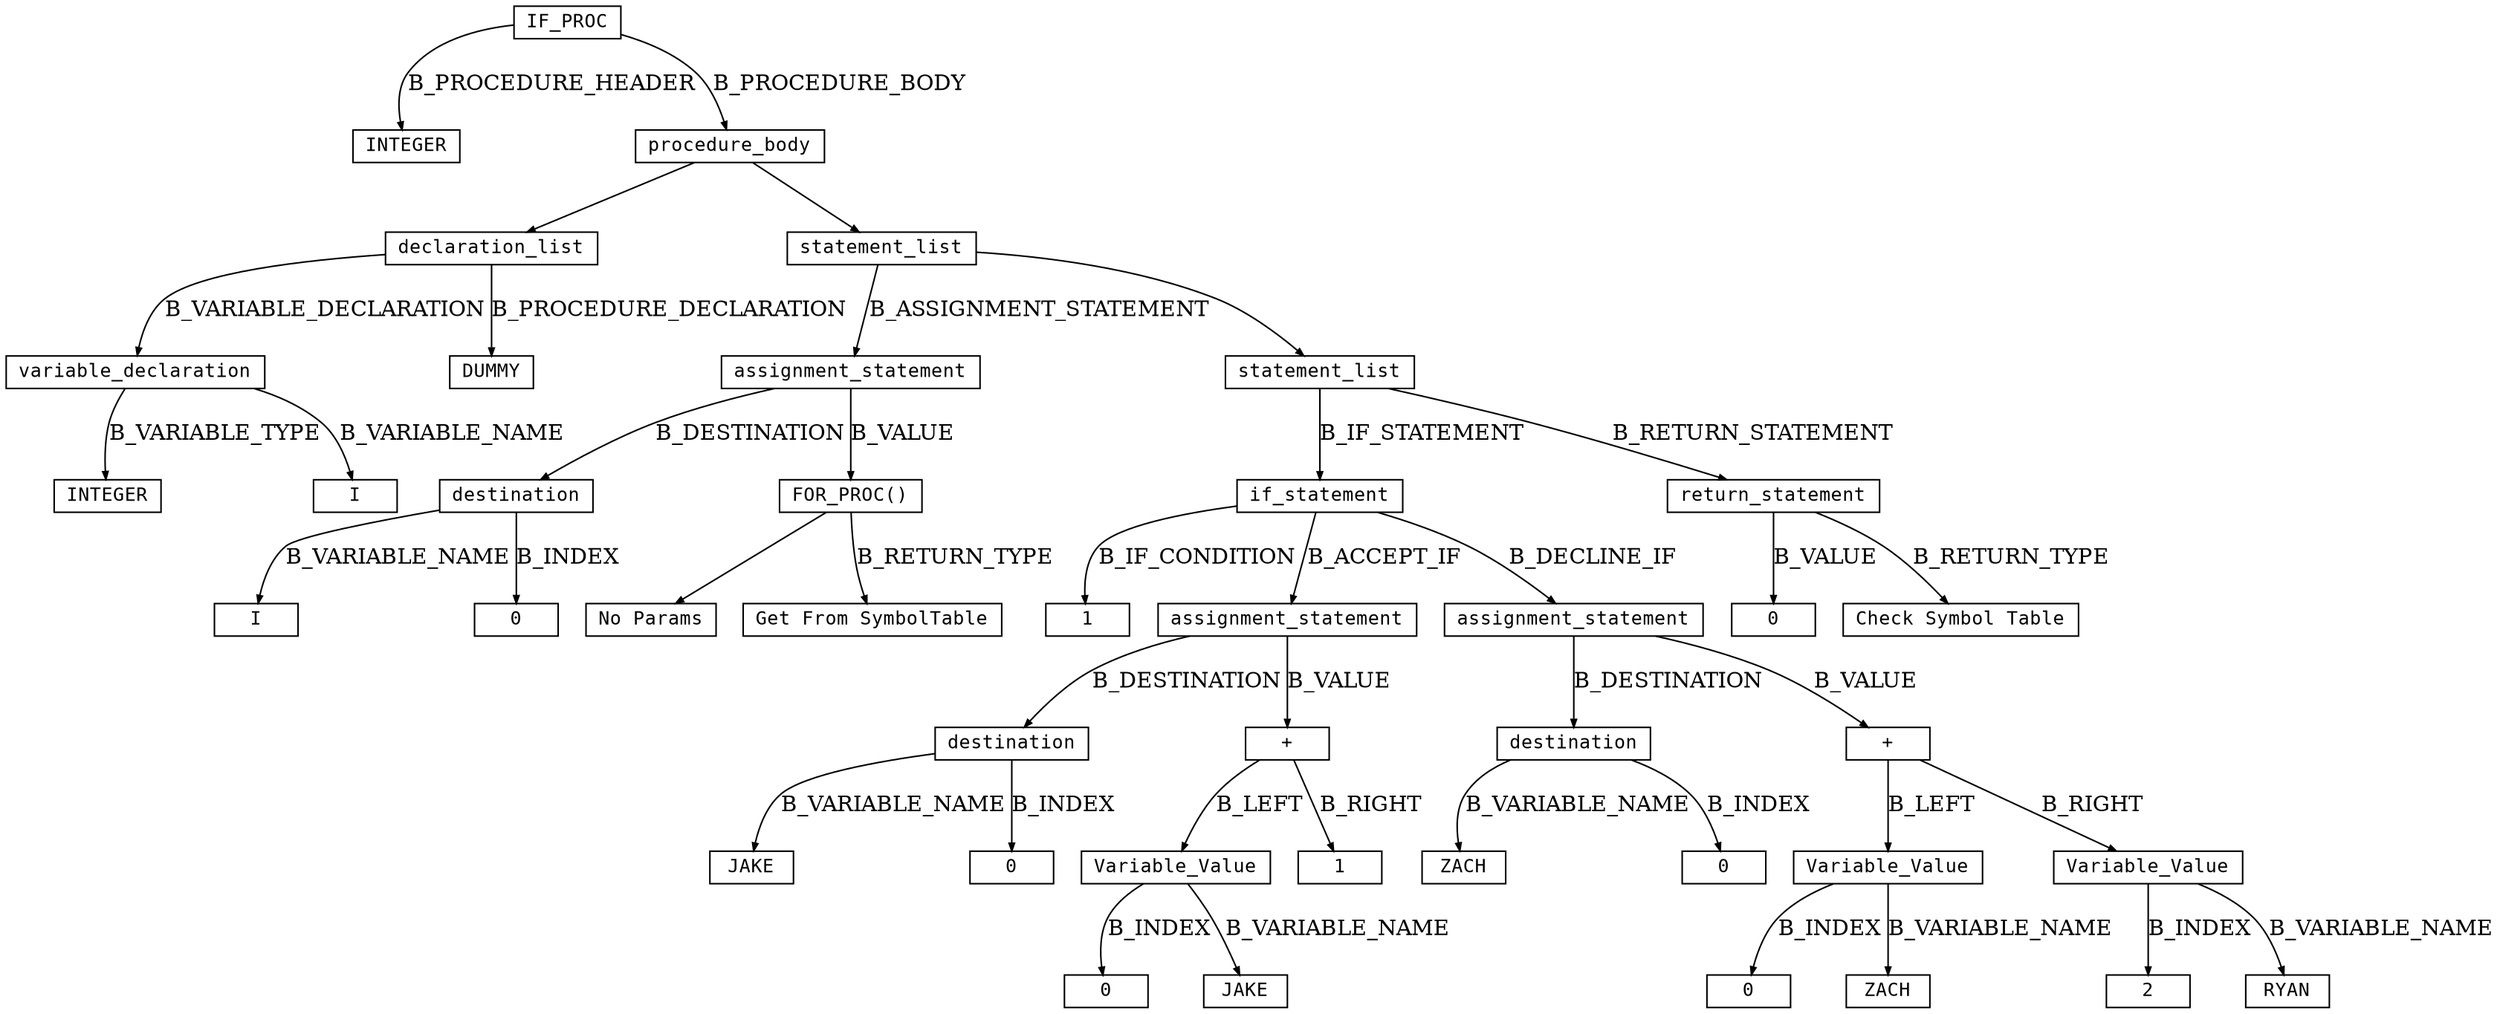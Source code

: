 digraph parsetree {
  node [shape=box, fontsize=12, fontname="Courier", height=.1];
  ranksep=.6;
  edge [arrowsize=.5]
  node1 [label="IF_PROC"]
  node2 [label="INTEGER"]
  node1 -> node2 [ label= "B_PROCEDURE_HEADER" ];
  node3 [label="procedure_body"]
  node1 -> node3 [ label= "B_PROCEDURE_BODY" ];
  node4 [label="declaration_list"]
  node3 -> node4 [ label= "" ];
  node5 [label="statement_list"]
  node3 -> node5 [ label= "" ];
  node6 [label="variable_declaration"]
  node4 -> node6 [ label= "B_VARIABLE_DECLARATION" ];
  node7 [label="DUMMY"]
  node4 -> node7 [ label= "B_PROCEDURE_DECLARATION" ];
  node8 [label="assignment_statement"]
  node5 -> node8 [ label= "B_ASSIGNMENT_STATEMENT" ];
  node9 [label="statement_list"]
  node5 -> node9 [ label= "" ];
  node10 [label="INTEGER"]
  node6 -> node10 [ label= "B_VARIABLE_TYPE" ];
  node11 [label="I"]
  node6 -> node11 [ label= "B_VARIABLE_NAME" ];
  node12 [label="destination"]
  node8 -> node12 [ label= "B_DESTINATION" ];
  node13 [label="FOR_PROC()"]
  node8 -> node13 [ label= "B_VALUE" ];
  node14 [label="if_statement"]
  node9 -> node14 [ label= "B_IF_STATEMENT" ];
  node15 [label="return_statement"]
  node9 -> node15 [ label= "B_RETURN_STATEMENT" ];
  node16 [label="I"]
  node12 -> node16 [ label= "B_VARIABLE_NAME" ];
  node17 [label="0"]
  node12 -> node17 [ label= "B_INDEX" ];
  node18 [label="No Params"]
  node13 -> node18 [ label= "" ];
  node19 [label="Get From SymbolTable"]
  node13 -> node19 [ label= "B_RETURN_TYPE" ];
  node20 [label="1"]
  node14 -> node20 [ label= "B_IF_CONDITION" ];
  node21 [label="assignment_statement"]
  node14 -> node21 [ label= "B_ACCEPT_IF" ];
  node22 [label="assignment_statement"]
  node14 -> node22 [ label= "B_DECLINE_IF" ];
  node23 [label="0"]
  node15 -> node23 [ label= "B_VALUE" ];
  node24 [label="Check Symbol Table"]
  node15 -> node24 [ label= "B_RETURN_TYPE" ];
  node25 [label="destination"]
  node21 -> node25 [ label= "B_DESTINATION" ];
  node26 [label="+"]
  node21 -> node26 [ label= "B_VALUE" ];
  node27 [label="destination"]
  node22 -> node27 [ label= "B_DESTINATION" ];
  node28 [label="+"]
  node22 -> node28 [ label= "B_VALUE" ];
  node29 [label="JAKE"]
  node25 -> node29 [ label= "B_VARIABLE_NAME" ];
  node30 [label="0"]
  node25 -> node30 [ label= "B_INDEX" ];
  node31 [label="Variable_Value"]
  node26 -> node31 [ label= "B_LEFT" ];
  node32 [label="1"]
  node26 -> node32 [ label= "B_RIGHT" ];
  node33 [label="ZACH"]
  node27 -> node33 [ label= "B_VARIABLE_NAME" ];
  node34 [label="0"]
  node27 -> node34 [ label= "B_INDEX" ];
  node35 [label="Variable_Value"]
  node28 -> node35 [ label= "B_LEFT" ];
  node36 [label="Variable_Value"]
  node28 -> node36 [ label= "B_RIGHT" ];
  node37 [label="0"]
  node31 -> node37 [ label= "B_INDEX" ];
  node38 [label="JAKE"]
  node31 -> node38 [ label= "B_VARIABLE_NAME" ];
  node39 [label="0"]
  node35 -> node39 [ label= "B_INDEX" ];
  node40 [label="ZACH"]
  node35 -> node40 [ label= "B_VARIABLE_NAME" ];
  node41 [label="2"]
  node36 -> node41 [ label= "B_INDEX" ];
  node42 [label="RYAN"]
  node36 -> node42 [ label= "B_VARIABLE_NAME" ];
}
